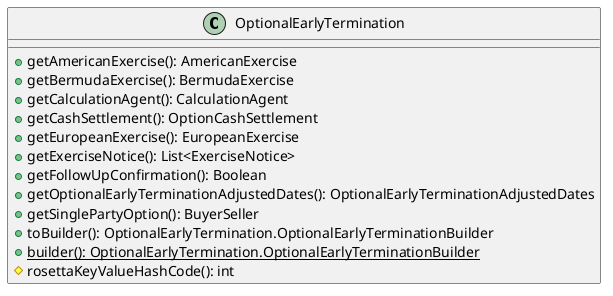 @startuml

    class OptionalEarlyTermination [[OptionalEarlyTermination.html]] {
        +getAmericanExercise(): AmericanExercise
        +getBermudaExercise(): BermudaExercise
        +getCalculationAgent(): CalculationAgent
        +getCashSettlement(): OptionCashSettlement
        +getEuropeanExercise(): EuropeanExercise
        +getExerciseNotice(): List<ExerciseNotice>
        +getFollowUpConfirmation(): Boolean
        +getOptionalEarlyTerminationAdjustedDates(): OptionalEarlyTerminationAdjustedDates
        +getSinglePartyOption(): BuyerSeller
        +toBuilder(): OptionalEarlyTermination.OptionalEarlyTerminationBuilder
        {static} +builder(): OptionalEarlyTermination.OptionalEarlyTerminationBuilder
        #rosettaKeyValueHashCode(): int
    }

@enduml
